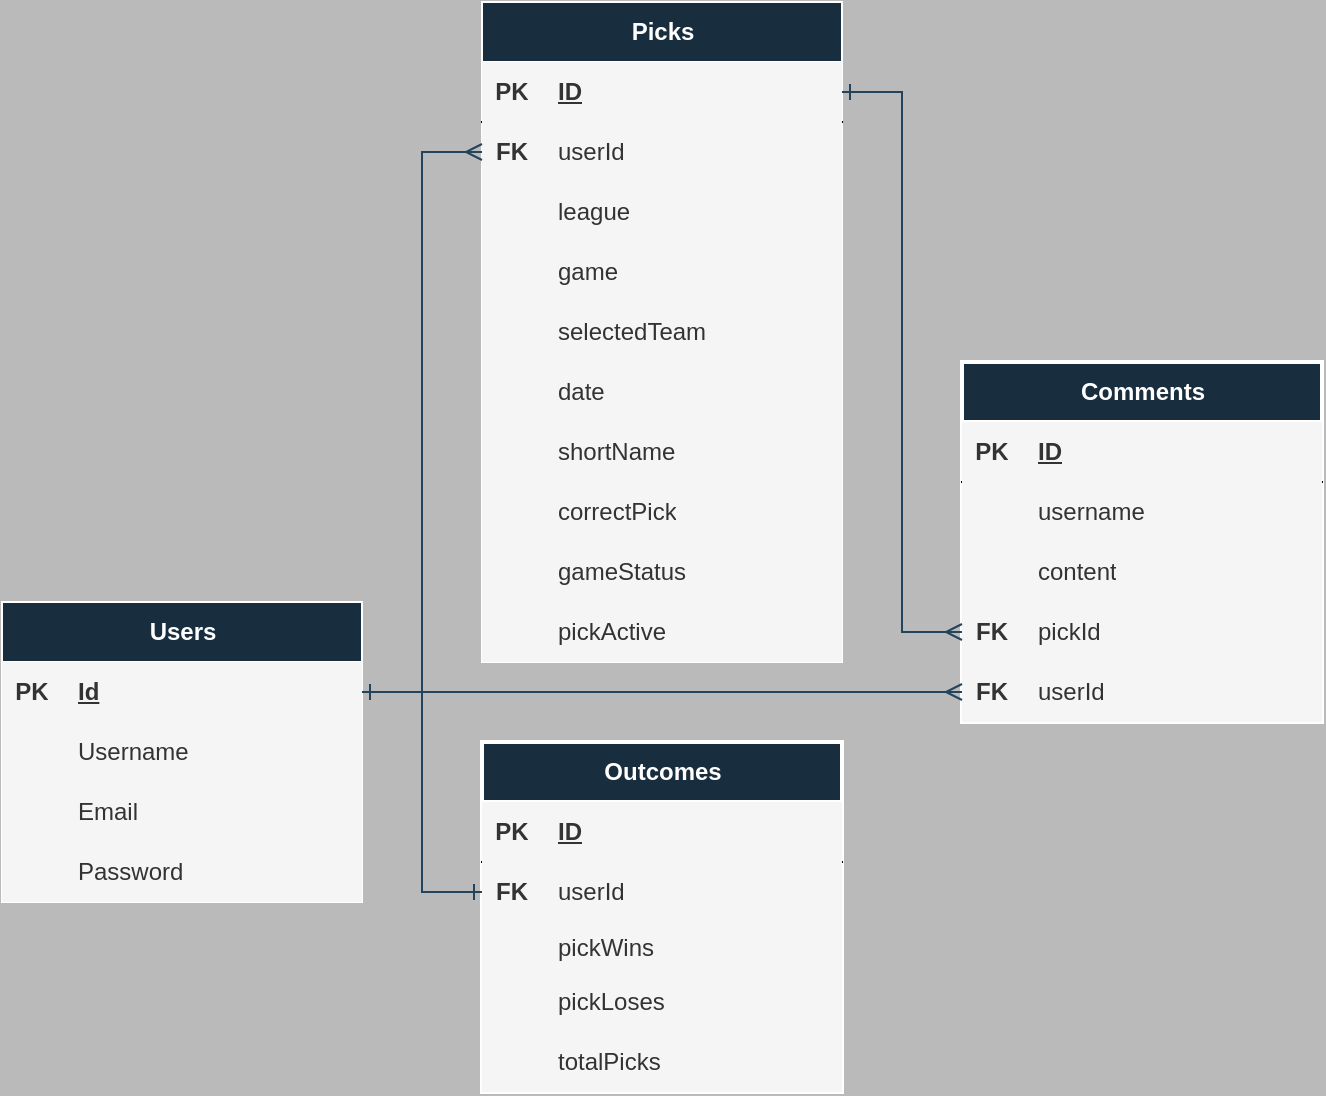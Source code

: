 <mxfile version="21.1.5" type="device">
  <diagram name="Page-1" id="5zmnHy9htUV47CeDedBq">
    <mxGraphModel dx="1434" dy="1790" grid="1" gridSize="10" guides="1" tooltips="1" connect="1" arrows="1" fold="1" page="1" pageScale="1" pageWidth="850" pageHeight="1100" background="#BABABA" math="0" shadow="0">
      <root>
        <mxCell id="0" />
        <mxCell id="1" parent="0" />
        <mxCell id="Q0mC-TJE_yLrYAnDkESN-1" value="Users" style="shape=table;startSize=30;container=1;collapsible=1;childLayout=tableLayout;fixedRows=1;rowLines=0;fontStyle=1;align=center;resizeLast=1;html=1;labelBackgroundColor=none;fillColor=#182E3E;strokeColor=#FFFFFF;fontColor=#FFFFFF;" parent="1" vertex="1">
          <mxGeometry x="40" y="220" width="180" height="150" as="geometry" />
        </mxCell>
        <mxCell id="Q0mC-TJE_yLrYAnDkESN-2" value="" style="shape=tableRow;horizontal=0;startSize=0;swimlaneHead=0;swimlaneBody=0;fillColor=none;collapsible=0;dropTarget=0;points=[[0,0.5],[1,0.5]];portConstraint=eastwest;top=0;left=0;right=0;bottom=1;labelBackgroundColor=none;strokeColor=#FFFFFF;fontColor=#FFFFFF;" parent="Q0mC-TJE_yLrYAnDkESN-1" vertex="1">
          <mxGeometry y="30" width="180" height="30" as="geometry" />
        </mxCell>
        <mxCell id="Q0mC-TJE_yLrYAnDkESN-3" value="PK" style="shape=partialRectangle;connectable=0;fillColor=#f5f5f5;top=0;left=0;bottom=0;right=0;fontStyle=1;overflow=hidden;whiteSpace=wrap;html=1;labelBackgroundColor=none;strokeColor=#666666;fontColor=#333333;" parent="Q0mC-TJE_yLrYAnDkESN-2" vertex="1">
          <mxGeometry width="30" height="30" as="geometry">
            <mxRectangle width="30" height="30" as="alternateBounds" />
          </mxGeometry>
        </mxCell>
        <mxCell id="Q0mC-TJE_yLrYAnDkESN-4" value="Id" style="shape=partialRectangle;connectable=0;fillColor=#f5f5f5;top=0;left=0;bottom=0;right=0;align=left;spacingLeft=6;fontStyle=5;overflow=hidden;whiteSpace=wrap;html=1;labelBackgroundColor=none;strokeColor=#666666;fontColor=#333333;" parent="Q0mC-TJE_yLrYAnDkESN-2" vertex="1">
          <mxGeometry x="30" width="150" height="30" as="geometry">
            <mxRectangle width="150" height="30" as="alternateBounds" />
          </mxGeometry>
        </mxCell>
        <mxCell id="Q0mC-TJE_yLrYAnDkESN-5" value="" style="shape=tableRow;horizontal=0;startSize=0;swimlaneHead=0;swimlaneBody=0;fillColor=none;collapsible=0;dropTarget=0;points=[[0,0.5],[1,0.5]];portConstraint=eastwest;top=0;left=0;right=0;bottom=0;labelBackgroundColor=none;strokeColor=#FFFFFF;fontColor=#FFFFFF;" parent="Q0mC-TJE_yLrYAnDkESN-1" vertex="1">
          <mxGeometry y="60" width="180" height="30" as="geometry" />
        </mxCell>
        <mxCell id="Q0mC-TJE_yLrYAnDkESN-6" value="" style="shape=partialRectangle;connectable=0;fillColor=#f5f5f5;top=0;left=0;bottom=0;right=0;editable=1;overflow=hidden;whiteSpace=wrap;html=1;labelBackgroundColor=none;strokeColor=#666666;fontColor=#333333;" parent="Q0mC-TJE_yLrYAnDkESN-5" vertex="1">
          <mxGeometry width="30" height="30" as="geometry">
            <mxRectangle width="30" height="30" as="alternateBounds" />
          </mxGeometry>
        </mxCell>
        <mxCell id="Q0mC-TJE_yLrYAnDkESN-7" value="Username" style="shape=partialRectangle;connectable=0;top=0;left=0;bottom=0;right=0;align=left;spacingLeft=6;overflow=hidden;whiteSpace=wrap;html=1;labelBackgroundColor=none;fillColor=#f5f5f5;fontColor=#333333;strokeColor=#666666;" parent="Q0mC-TJE_yLrYAnDkESN-5" vertex="1">
          <mxGeometry x="30" width="150" height="30" as="geometry">
            <mxRectangle width="150" height="30" as="alternateBounds" />
          </mxGeometry>
        </mxCell>
        <mxCell id="Q0mC-TJE_yLrYAnDkESN-8" value="" style="shape=tableRow;horizontal=0;startSize=0;swimlaneHead=0;swimlaneBody=0;fillColor=none;collapsible=0;dropTarget=0;points=[[0,0.5],[1,0.5]];portConstraint=eastwest;top=0;left=0;right=0;bottom=0;labelBackgroundColor=none;strokeColor=#FFFFFF;fontColor=#FFFFFF;" parent="Q0mC-TJE_yLrYAnDkESN-1" vertex="1">
          <mxGeometry y="90" width="180" height="30" as="geometry" />
        </mxCell>
        <mxCell id="Q0mC-TJE_yLrYAnDkESN-9" value="" style="shape=partialRectangle;connectable=0;fillColor=#f5f5f5;top=0;left=0;bottom=0;right=0;editable=1;overflow=hidden;whiteSpace=wrap;html=1;labelBackgroundColor=none;strokeColor=#666666;fontColor=#333333;" parent="Q0mC-TJE_yLrYAnDkESN-8" vertex="1">
          <mxGeometry width="30" height="30" as="geometry">
            <mxRectangle width="30" height="30" as="alternateBounds" />
          </mxGeometry>
        </mxCell>
        <mxCell id="Q0mC-TJE_yLrYAnDkESN-10" value="Email" style="shape=partialRectangle;connectable=0;fillColor=#f5f5f5;top=0;left=0;bottom=0;right=0;align=left;spacingLeft=6;overflow=hidden;whiteSpace=wrap;html=1;labelBackgroundColor=none;strokeColor=#666666;fontColor=#333333;" parent="Q0mC-TJE_yLrYAnDkESN-8" vertex="1">
          <mxGeometry x="30" width="150" height="30" as="geometry">
            <mxRectangle width="150" height="30" as="alternateBounds" />
          </mxGeometry>
        </mxCell>
        <mxCell id="Q0mC-TJE_yLrYAnDkESN-11" value="" style="shape=tableRow;horizontal=0;startSize=0;swimlaneHead=0;swimlaneBody=0;fillColor=none;collapsible=0;dropTarget=0;points=[[0,0.5],[1,0.5]];portConstraint=eastwest;top=0;left=0;right=0;bottom=0;labelBackgroundColor=none;strokeColor=#FFFFFF;fontColor=#FFFFFF;" parent="Q0mC-TJE_yLrYAnDkESN-1" vertex="1">
          <mxGeometry y="120" width="180" height="30" as="geometry" />
        </mxCell>
        <mxCell id="Q0mC-TJE_yLrYAnDkESN-12" value="" style="shape=partialRectangle;connectable=0;fillColor=#f5f5f5;top=0;left=0;bottom=0;right=0;editable=1;overflow=hidden;whiteSpace=wrap;html=1;labelBackgroundColor=none;strokeColor=#666666;fontColor=#333333;" parent="Q0mC-TJE_yLrYAnDkESN-11" vertex="1">
          <mxGeometry width="30" height="30" as="geometry">
            <mxRectangle width="30" height="30" as="alternateBounds" />
          </mxGeometry>
        </mxCell>
        <mxCell id="Q0mC-TJE_yLrYAnDkESN-13" value="Password" style="shape=partialRectangle;connectable=0;fillColor=#f5f5f5;top=0;left=0;bottom=0;right=0;align=left;spacingLeft=6;overflow=hidden;whiteSpace=wrap;html=1;labelBackgroundColor=none;strokeColor=#666666;fontColor=#333333;" parent="Q0mC-TJE_yLrYAnDkESN-11" vertex="1">
          <mxGeometry x="30" width="150" height="30" as="geometry">
            <mxRectangle width="150" height="30" as="alternateBounds" />
          </mxGeometry>
        </mxCell>
        <mxCell id="Q0mC-TJE_yLrYAnDkESN-34" value="Picks" style="shape=table;startSize=30;container=1;collapsible=1;childLayout=tableLayout;fixedRows=1;rowLines=0;fontStyle=1;align=center;resizeLast=1;html=1;fillColor=#182E3E;strokeColor=#FFFFFF;fontColor=#FFFFFF;labelBackgroundColor=none;" parent="1" vertex="1">
          <mxGeometry x="280" y="-80" width="180" height="330" as="geometry" />
        </mxCell>
        <mxCell id="Q0mC-TJE_yLrYAnDkESN-35" value="" style="shape=tableRow;horizontal=0;startSize=0;swimlaneHead=0;swimlaneBody=0;fillColor=none;collapsible=0;dropTarget=0;points=[[0,0.5],[1,0.5]];portConstraint=eastwest;top=0;left=0;right=0;bottom=1;" parent="Q0mC-TJE_yLrYAnDkESN-34" vertex="1">
          <mxGeometry y="30" width="180" height="30" as="geometry" />
        </mxCell>
        <mxCell id="Q0mC-TJE_yLrYAnDkESN-36" value="PK" style="shape=partialRectangle;connectable=0;fillColor=#f5f5f5;top=0;left=0;bottom=0;right=0;fontStyle=1;overflow=hidden;whiteSpace=wrap;html=1;fontColor=#333333;strokeColor=#666666;" parent="Q0mC-TJE_yLrYAnDkESN-35" vertex="1">
          <mxGeometry width="30" height="30" as="geometry">
            <mxRectangle width="30" height="30" as="alternateBounds" />
          </mxGeometry>
        </mxCell>
        <mxCell id="Q0mC-TJE_yLrYAnDkESN-37" value="ID" style="shape=partialRectangle;connectable=0;fillColor=#f5f5f5;top=0;left=0;bottom=0;right=0;align=left;spacingLeft=6;fontStyle=5;overflow=hidden;whiteSpace=wrap;html=1;fontColor=#333333;strokeColor=#666666;" parent="Q0mC-TJE_yLrYAnDkESN-35" vertex="1">
          <mxGeometry x="30" width="150" height="30" as="geometry">
            <mxRectangle width="150" height="30" as="alternateBounds" />
          </mxGeometry>
        </mxCell>
        <mxCell id="Q0mC-TJE_yLrYAnDkESN-127" style="shape=tableRow;horizontal=0;startSize=0;swimlaneHead=0;swimlaneBody=0;fillColor=none;collapsible=0;dropTarget=0;points=[[0,0.5],[1,0.5]];portConstraint=eastwest;top=0;left=0;right=0;bottom=0;" parent="Q0mC-TJE_yLrYAnDkESN-34" vertex="1">
          <mxGeometry y="60" width="180" height="30" as="geometry" />
        </mxCell>
        <mxCell id="Q0mC-TJE_yLrYAnDkESN-128" value="FK" style="shape=partialRectangle;connectable=0;fillColor=#f5f5f5;top=0;left=0;bottom=0;right=0;editable=1;overflow=hidden;whiteSpace=wrap;html=1;fontColor=#333333;strokeColor=#666666;fontStyle=1" parent="Q0mC-TJE_yLrYAnDkESN-127" vertex="1">
          <mxGeometry width="30" height="30" as="geometry">
            <mxRectangle width="30" height="30" as="alternateBounds" />
          </mxGeometry>
        </mxCell>
        <mxCell id="Q0mC-TJE_yLrYAnDkESN-129" value="userId" style="shape=partialRectangle;connectable=0;fillColor=#f5f5f5;top=0;left=0;bottom=0;right=0;align=left;spacingLeft=6;overflow=hidden;whiteSpace=wrap;html=1;fontColor=#333333;strokeColor=#666666;" parent="Q0mC-TJE_yLrYAnDkESN-127" vertex="1">
          <mxGeometry x="30" width="150" height="30" as="geometry">
            <mxRectangle width="150" height="30" as="alternateBounds" />
          </mxGeometry>
        </mxCell>
        <mxCell id="Q0mC-TJE_yLrYAnDkESN-38" style="shape=tableRow;horizontal=0;startSize=0;swimlaneHead=0;swimlaneBody=0;fillColor=none;collapsible=0;dropTarget=0;points=[[0,0.5],[1,0.5]];portConstraint=eastwest;top=0;left=0;right=0;bottom=0;" parent="Q0mC-TJE_yLrYAnDkESN-34" vertex="1">
          <mxGeometry y="90" width="180" height="30" as="geometry" />
        </mxCell>
        <mxCell id="Q0mC-TJE_yLrYAnDkESN-39" value="" style="shape=partialRectangle;connectable=0;fillColor=#f5f5f5;top=0;left=0;bottom=0;right=0;editable=1;overflow=hidden;whiteSpace=wrap;html=1;fontColor=#333333;strokeColor=#666666;" parent="Q0mC-TJE_yLrYAnDkESN-38" vertex="1">
          <mxGeometry width="30" height="30" as="geometry">
            <mxRectangle width="30" height="30" as="alternateBounds" />
          </mxGeometry>
        </mxCell>
        <mxCell id="Q0mC-TJE_yLrYAnDkESN-40" value="league" style="shape=partialRectangle;connectable=0;fillColor=#f5f5f5;top=0;left=0;bottom=0;right=0;align=left;spacingLeft=6;overflow=hidden;whiteSpace=wrap;html=1;fontColor=#333333;strokeColor=#666666;" parent="Q0mC-TJE_yLrYAnDkESN-38" vertex="1">
          <mxGeometry x="30" width="150" height="30" as="geometry">
            <mxRectangle width="150" height="30" as="alternateBounds" />
          </mxGeometry>
        </mxCell>
        <mxCell id="Q0mC-TJE_yLrYAnDkESN-41" value="" style="shape=tableRow;horizontal=0;startSize=0;swimlaneHead=0;swimlaneBody=0;fillColor=none;collapsible=0;dropTarget=0;points=[[0,0.5],[1,0.5]];portConstraint=eastwest;top=0;left=0;right=0;bottom=0;" parent="Q0mC-TJE_yLrYAnDkESN-34" vertex="1">
          <mxGeometry y="120" width="180" height="30" as="geometry" />
        </mxCell>
        <mxCell id="Q0mC-TJE_yLrYAnDkESN-42" value="" style="shape=partialRectangle;connectable=0;fillColor=#f5f5f5;top=0;left=0;bottom=0;right=0;editable=1;overflow=hidden;whiteSpace=wrap;html=1;fontColor=#333333;strokeColor=#666666;" parent="Q0mC-TJE_yLrYAnDkESN-41" vertex="1">
          <mxGeometry width="30" height="30" as="geometry">
            <mxRectangle width="30" height="30" as="alternateBounds" />
          </mxGeometry>
        </mxCell>
        <mxCell id="Q0mC-TJE_yLrYAnDkESN-43" value="game" style="shape=partialRectangle;connectable=0;fillColor=#f5f5f5;top=0;left=0;bottom=0;right=0;align=left;spacingLeft=6;overflow=hidden;whiteSpace=wrap;html=1;fontColor=#333333;strokeColor=#666666;" parent="Q0mC-TJE_yLrYAnDkESN-41" vertex="1">
          <mxGeometry x="30" width="150" height="30" as="geometry">
            <mxRectangle width="150" height="30" as="alternateBounds" />
          </mxGeometry>
        </mxCell>
        <mxCell id="Q0mC-TJE_yLrYAnDkESN-44" value="" style="shape=tableRow;horizontal=0;startSize=0;swimlaneHead=0;swimlaneBody=0;fillColor=none;collapsible=0;dropTarget=0;points=[[0,0.5],[1,0.5]];portConstraint=eastwest;top=0;left=0;right=0;bottom=0;" parent="Q0mC-TJE_yLrYAnDkESN-34" vertex="1">
          <mxGeometry y="150" width="180" height="30" as="geometry" />
        </mxCell>
        <mxCell id="Q0mC-TJE_yLrYAnDkESN-45" value="" style="shape=partialRectangle;connectable=0;fillColor=#f5f5f5;top=0;left=0;bottom=0;right=0;editable=1;overflow=hidden;whiteSpace=wrap;html=1;fontColor=#333333;strokeColor=#666666;fontStyle=1" parent="Q0mC-TJE_yLrYAnDkESN-44" vertex="1">
          <mxGeometry width="30" height="30" as="geometry">
            <mxRectangle width="30" height="30" as="alternateBounds" />
          </mxGeometry>
        </mxCell>
        <mxCell id="Q0mC-TJE_yLrYAnDkESN-46" value="selectedTeam" style="shape=partialRectangle;connectable=0;fillColor=#f5f5f5;top=0;left=0;bottom=0;right=0;align=left;spacingLeft=6;overflow=hidden;whiteSpace=wrap;html=1;fontColor=#333333;strokeColor=#666666;" parent="Q0mC-TJE_yLrYAnDkESN-44" vertex="1">
          <mxGeometry x="30" width="150" height="30" as="geometry">
            <mxRectangle width="150" height="30" as="alternateBounds" />
          </mxGeometry>
        </mxCell>
        <mxCell id="Q0mC-TJE_yLrYAnDkESN-47" value="" style="shape=tableRow;horizontal=0;startSize=0;swimlaneHead=0;swimlaneBody=0;fillColor=none;collapsible=0;dropTarget=0;points=[[0,0.5],[1,0.5]];portConstraint=eastwest;top=0;left=0;right=0;bottom=0;" parent="Q0mC-TJE_yLrYAnDkESN-34" vertex="1">
          <mxGeometry y="180" width="180" height="30" as="geometry" />
        </mxCell>
        <mxCell id="Q0mC-TJE_yLrYAnDkESN-48" value="" style="shape=partialRectangle;connectable=0;fillColor=#f5f5f5;top=0;left=0;bottom=0;right=0;editable=1;overflow=hidden;whiteSpace=wrap;html=1;fontColor=#333333;strokeColor=#666666;" parent="Q0mC-TJE_yLrYAnDkESN-47" vertex="1">
          <mxGeometry width="30" height="30" as="geometry">
            <mxRectangle width="30" height="30" as="alternateBounds" />
          </mxGeometry>
        </mxCell>
        <mxCell id="Q0mC-TJE_yLrYAnDkESN-49" value="date" style="shape=partialRectangle;connectable=0;fillColor=#f5f5f5;top=0;left=0;bottom=0;right=0;align=left;spacingLeft=6;overflow=hidden;whiteSpace=wrap;html=1;fontColor=#333333;strokeColor=#666666;" parent="Q0mC-TJE_yLrYAnDkESN-47" vertex="1">
          <mxGeometry x="30" width="150" height="30" as="geometry">
            <mxRectangle width="150" height="30" as="alternateBounds" />
          </mxGeometry>
        </mxCell>
        <mxCell id="Q0mC-TJE_yLrYAnDkESN-50" style="shape=tableRow;horizontal=0;startSize=0;swimlaneHead=0;swimlaneBody=0;fillColor=none;collapsible=0;dropTarget=0;points=[[0,0.5],[1,0.5]];portConstraint=eastwest;top=0;left=0;right=0;bottom=0;" parent="Q0mC-TJE_yLrYAnDkESN-34" vertex="1">
          <mxGeometry y="210" width="180" height="30" as="geometry" />
        </mxCell>
        <mxCell id="Q0mC-TJE_yLrYAnDkESN-51" style="shape=partialRectangle;connectable=0;fillColor=#f5f5f5;top=0;left=0;bottom=0;right=0;editable=1;overflow=hidden;whiteSpace=wrap;html=1;fontColor=#333333;strokeColor=#666666;" parent="Q0mC-TJE_yLrYAnDkESN-50" vertex="1">
          <mxGeometry width="30" height="30" as="geometry">
            <mxRectangle width="30" height="30" as="alternateBounds" />
          </mxGeometry>
        </mxCell>
        <mxCell id="Q0mC-TJE_yLrYAnDkESN-52" value="shortName" style="shape=partialRectangle;connectable=0;fillColor=#f5f5f5;top=0;left=0;bottom=0;right=0;align=left;spacingLeft=6;overflow=hidden;whiteSpace=wrap;html=1;fontColor=#333333;strokeColor=#666666;" parent="Q0mC-TJE_yLrYAnDkESN-50" vertex="1">
          <mxGeometry x="30" width="150" height="30" as="geometry">
            <mxRectangle width="150" height="30" as="alternateBounds" />
          </mxGeometry>
        </mxCell>
        <mxCell id="Q0mC-TJE_yLrYAnDkESN-53" style="shape=tableRow;horizontal=0;startSize=0;swimlaneHead=0;swimlaneBody=0;fillColor=none;collapsible=0;dropTarget=0;points=[[0,0.5],[1,0.5]];portConstraint=eastwest;top=0;left=0;right=0;bottom=0;" parent="Q0mC-TJE_yLrYAnDkESN-34" vertex="1">
          <mxGeometry y="240" width="180" height="30" as="geometry" />
        </mxCell>
        <mxCell id="Q0mC-TJE_yLrYAnDkESN-54" style="shape=partialRectangle;connectable=0;fillColor=#f5f5f5;top=0;left=0;bottom=0;right=0;editable=1;overflow=hidden;whiteSpace=wrap;html=1;fontColor=#333333;strokeColor=#666666;" parent="Q0mC-TJE_yLrYAnDkESN-53" vertex="1">
          <mxGeometry width="30" height="30" as="geometry">
            <mxRectangle width="30" height="30" as="alternateBounds" />
          </mxGeometry>
        </mxCell>
        <mxCell id="Q0mC-TJE_yLrYAnDkESN-55" value="correctPick" style="shape=partialRectangle;connectable=0;fillColor=#f5f5f5;top=0;left=0;bottom=0;right=0;align=left;spacingLeft=6;overflow=hidden;whiteSpace=wrap;html=1;fontColor=#333333;strokeColor=#666666;" parent="Q0mC-TJE_yLrYAnDkESN-53" vertex="1">
          <mxGeometry x="30" width="150" height="30" as="geometry">
            <mxRectangle width="150" height="30" as="alternateBounds" />
          </mxGeometry>
        </mxCell>
        <mxCell id="Q0mC-TJE_yLrYAnDkESN-124" style="shape=tableRow;horizontal=0;startSize=0;swimlaneHead=0;swimlaneBody=0;fillColor=none;collapsible=0;dropTarget=0;points=[[0,0.5],[1,0.5]];portConstraint=eastwest;top=0;left=0;right=0;bottom=0;" parent="Q0mC-TJE_yLrYAnDkESN-34" vertex="1">
          <mxGeometry y="270" width="180" height="30" as="geometry" />
        </mxCell>
        <mxCell id="Q0mC-TJE_yLrYAnDkESN-125" style="shape=partialRectangle;connectable=0;fillColor=#f5f5f5;top=0;left=0;bottom=0;right=0;editable=1;overflow=hidden;whiteSpace=wrap;html=1;fontColor=#333333;strokeColor=#666666;" parent="Q0mC-TJE_yLrYAnDkESN-124" vertex="1">
          <mxGeometry width="30" height="30" as="geometry">
            <mxRectangle width="30" height="30" as="alternateBounds" />
          </mxGeometry>
        </mxCell>
        <mxCell id="Q0mC-TJE_yLrYAnDkESN-126" value="gameStatus" style="shape=partialRectangle;connectable=0;fillColor=#f5f5f5;top=0;left=0;bottom=0;right=0;align=left;spacingLeft=6;overflow=hidden;whiteSpace=wrap;html=1;fontColor=#333333;strokeColor=#666666;" parent="Q0mC-TJE_yLrYAnDkESN-124" vertex="1">
          <mxGeometry x="30" width="150" height="30" as="geometry">
            <mxRectangle width="150" height="30" as="alternateBounds" />
          </mxGeometry>
        </mxCell>
        <mxCell id="Q74ILnGqQ2hHgzQEXDSn-1" style="shape=tableRow;horizontal=0;startSize=0;swimlaneHead=0;swimlaneBody=0;fillColor=none;collapsible=0;dropTarget=0;points=[[0,0.5],[1,0.5]];portConstraint=eastwest;top=0;left=0;right=0;bottom=0;" vertex="1" parent="Q0mC-TJE_yLrYAnDkESN-34">
          <mxGeometry y="300" width="180" height="30" as="geometry" />
        </mxCell>
        <mxCell id="Q74ILnGqQ2hHgzQEXDSn-2" style="shape=partialRectangle;connectable=0;fillColor=#f5f5f5;top=0;left=0;bottom=0;right=0;editable=1;overflow=hidden;whiteSpace=wrap;html=1;fontColor=#333333;strokeColor=#666666;" vertex="1" parent="Q74ILnGqQ2hHgzQEXDSn-1">
          <mxGeometry width="30" height="30" as="geometry">
            <mxRectangle width="30" height="30" as="alternateBounds" />
          </mxGeometry>
        </mxCell>
        <mxCell id="Q74ILnGqQ2hHgzQEXDSn-3" value="pickActive" style="shape=partialRectangle;connectable=0;fillColor=#f5f5f5;top=0;left=0;bottom=0;right=0;align=left;spacingLeft=6;overflow=hidden;whiteSpace=wrap;html=1;fontColor=#333333;strokeColor=#666666;" vertex="1" parent="Q74ILnGqQ2hHgzQEXDSn-1">
          <mxGeometry x="30" width="150" height="30" as="geometry">
            <mxRectangle width="150" height="30" as="alternateBounds" />
          </mxGeometry>
        </mxCell>
        <mxCell id="Q0mC-TJE_yLrYAnDkESN-59" value="" style="edgeStyle=entityRelationEdgeStyle;fontSize=12;html=1;endArrow=ERmany;rounded=0;strokeColor=#23445D;exitX=1;exitY=0.5;exitDx=0;exitDy=0;entryX=0;entryY=0.5;entryDx=0;entryDy=0;startArrow=ERone;startFill=0;endFill=0;" parent="1" source="Q0mC-TJE_yLrYAnDkESN-2" target="Q0mC-TJE_yLrYAnDkESN-127" edge="1">
          <mxGeometry width="100" height="100" relative="1" as="geometry">
            <mxPoint x="370" y="400" as="sourcePoint" />
            <mxPoint x="470" y="300" as="targetPoint" />
          </mxGeometry>
        </mxCell>
        <mxCell id="Q0mC-TJE_yLrYAnDkESN-62" value="Outcomes" style="shape=table;startSize=30;container=1;collapsible=1;childLayout=tableLayout;fixedRows=1;rowLines=0;fontStyle=1;align=center;resizeLast=1;html=1;fillColor=#182E3E;strokeColor=#FFFFFF;strokeWidth=2;fontColor=#FFFFFF;labelBackgroundColor=none;" parent="1" vertex="1">
          <mxGeometry x="280" y="290" width="180" height="175" as="geometry" />
        </mxCell>
        <mxCell id="Q0mC-TJE_yLrYAnDkESN-63" value="" style="shape=tableRow;horizontal=0;startSize=0;swimlaneHead=0;swimlaneBody=0;fillColor=none;collapsible=0;dropTarget=0;points=[[0,0.5],[1,0.5]];portConstraint=eastwest;top=0;left=0;right=0;bottom=1;" parent="Q0mC-TJE_yLrYAnDkESN-62" vertex="1">
          <mxGeometry y="30" width="180" height="30" as="geometry" />
        </mxCell>
        <mxCell id="Q0mC-TJE_yLrYAnDkESN-64" value="PK" style="shape=partialRectangle;connectable=0;fillColor=#f5f5f5;top=0;left=0;bottom=0;right=0;fontStyle=1;overflow=hidden;whiteSpace=wrap;html=1;fontColor=#333333;strokeColor=#666666;" parent="Q0mC-TJE_yLrYAnDkESN-63" vertex="1">
          <mxGeometry width="30" height="30" as="geometry">
            <mxRectangle width="30" height="30" as="alternateBounds" />
          </mxGeometry>
        </mxCell>
        <mxCell id="Q0mC-TJE_yLrYAnDkESN-65" value="ID" style="shape=partialRectangle;connectable=0;fillColor=#f5f5f5;top=0;left=0;bottom=0;right=0;align=left;spacingLeft=6;fontStyle=5;overflow=hidden;whiteSpace=wrap;html=1;fontColor=#333333;strokeColor=#666666;" parent="Q0mC-TJE_yLrYAnDkESN-63" vertex="1">
          <mxGeometry x="30" width="150" height="30" as="geometry">
            <mxRectangle width="150" height="30" as="alternateBounds" />
          </mxGeometry>
        </mxCell>
        <mxCell id="Q0mC-TJE_yLrYAnDkESN-66" value="" style="shape=tableRow;horizontal=0;startSize=0;swimlaneHead=0;swimlaneBody=0;fillColor=none;collapsible=0;dropTarget=0;points=[[0,0.5],[1,0.5]];portConstraint=eastwest;top=0;left=0;right=0;bottom=0;" parent="Q0mC-TJE_yLrYAnDkESN-62" vertex="1">
          <mxGeometry y="60" width="180" height="30" as="geometry" />
        </mxCell>
        <mxCell id="Q0mC-TJE_yLrYAnDkESN-67" value="FK" style="shape=partialRectangle;connectable=0;fillColor=#f5f5f5;top=0;left=0;bottom=0;right=0;editable=1;overflow=hidden;whiteSpace=wrap;html=1;fontColor=#333333;strokeColor=#666666;fontStyle=1" parent="Q0mC-TJE_yLrYAnDkESN-66" vertex="1">
          <mxGeometry width="30" height="30" as="geometry">
            <mxRectangle width="30" height="30" as="alternateBounds" />
          </mxGeometry>
        </mxCell>
        <mxCell id="Q0mC-TJE_yLrYAnDkESN-68" value="userId" style="shape=partialRectangle;connectable=0;fillColor=#f5f5f5;top=0;left=0;bottom=0;right=0;align=left;spacingLeft=6;overflow=hidden;whiteSpace=wrap;html=1;fontColor=#333333;strokeColor=#666666;" parent="Q0mC-TJE_yLrYAnDkESN-66" vertex="1">
          <mxGeometry x="30" width="150" height="30" as="geometry">
            <mxRectangle width="150" height="30" as="alternateBounds" />
          </mxGeometry>
        </mxCell>
        <mxCell id="Q0mC-TJE_yLrYAnDkESN-69" style="shape=tableRow;horizontal=0;startSize=0;swimlaneHead=0;swimlaneBody=0;fillColor=none;collapsible=0;dropTarget=0;points=[[0,0.5],[1,0.5]];portConstraint=eastwest;top=0;left=0;right=0;bottom=0;" parent="Q0mC-TJE_yLrYAnDkESN-62" vertex="1">
          <mxGeometry y="90" width="180" height="25" as="geometry" />
        </mxCell>
        <mxCell id="Q0mC-TJE_yLrYAnDkESN-70" style="shape=partialRectangle;connectable=0;fillColor=#f5f5f5;top=0;left=0;bottom=0;right=0;editable=1;overflow=hidden;whiteSpace=wrap;html=1;fontColor=#333333;strokeColor=#666666;" parent="Q0mC-TJE_yLrYAnDkESN-69" vertex="1">
          <mxGeometry width="30" height="25" as="geometry">
            <mxRectangle width="30" height="25" as="alternateBounds" />
          </mxGeometry>
        </mxCell>
        <mxCell id="Q0mC-TJE_yLrYAnDkESN-71" value="pickWins" style="shape=partialRectangle;connectable=0;fillColor=#f5f5f5;top=0;left=0;bottom=0;right=0;align=left;spacingLeft=6;overflow=hidden;whiteSpace=wrap;html=1;fontColor=#333333;strokeColor=#666666;" parent="Q0mC-TJE_yLrYAnDkESN-69" vertex="1">
          <mxGeometry x="30" width="150" height="25" as="geometry">
            <mxRectangle width="150" height="25" as="alternateBounds" />
          </mxGeometry>
        </mxCell>
        <mxCell id="Q0mC-TJE_yLrYAnDkESN-72" style="shape=tableRow;horizontal=0;startSize=0;swimlaneHead=0;swimlaneBody=0;fillColor=none;collapsible=0;dropTarget=0;points=[[0,0.5],[1,0.5]];portConstraint=eastwest;top=0;left=0;right=0;bottom=0;" parent="Q0mC-TJE_yLrYAnDkESN-62" vertex="1">
          <mxGeometry y="115" width="180" height="30" as="geometry" />
        </mxCell>
        <mxCell id="Q0mC-TJE_yLrYAnDkESN-73" style="shape=partialRectangle;connectable=0;fillColor=#f5f5f5;top=0;left=0;bottom=0;right=0;editable=1;overflow=hidden;whiteSpace=wrap;html=1;fontColor=#333333;strokeColor=#666666;" parent="Q0mC-TJE_yLrYAnDkESN-72" vertex="1">
          <mxGeometry width="30" height="30" as="geometry">
            <mxRectangle width="30" height="30" as="alternateBounds" />
          </mxGeometry>
        </mxCell>
        <mxCell id="Q0mC-TJE_yLrYAnDkESN-74" value="pickLoses" style="shape=partialRectangle;connectable=0;fillColor=#f5f5f5;top=0;left=0;bottom=0;right=0;align=left;spacingLeft=6;overflow=hidden;whiteSpace=wrap;html=1;fontColor=#333333;strokeColor=#666666;" parent="Q0mC-TJE_yLrYAnDkESN-72" vertex="1">
          <mxGeometry x="30" width="150" height="30" as="geometry">
            <mxRectangle width="150" height="30" as="alternateBounds" />
          </mxGeometry>
        </mxCell>
        <mxCell id="Q0mC-TJE_yLrYAnDkESN-75" style="shape=tableRow;horizontal=0;startSize=0;swimlaneHead=0;swimlaneBody=0;fillColor=none;collapsible=0;dropTarget=0;points=[[0,0.5],[1,0.5]];portConstraint=eastwest;top=0;left=0;right=0;bottom=0;" parent="Q0mC-TJE_yLrYAnDkESN-62" vertex="1">
          <mxGeometry y="145" width="180" height="30" as="geometry" />
        </mxCell>
        <mxCell id="Q0mC-TJE_yLrYAnDkESN-76" style="shape=partialRectangle;connectable=0;fillColor=#f5f5f5;top=0;left=0;bottom=0;right=0;editable=1;overflow=hidden;whiteSpace=wrap;html=1;fontColor=#333333;strokeColor=#666666;" parent="Q0mC-TJE_yLrYAnDkESN-75" vertex="1">
          <mxGeometry width="30" height="30" as="geometry">
            <mxRectangle width="30" height="30" as="alternateBounds" />
          </mxGeometry>
        </mxCell>
        <mxCell id="Q0mC-TJE_yLrYAnDkESN-77" value="totalPicks" style="shape=partialRectangle;connectable=0;fillColor=#f5f5f5;top=0;left=0;bottom=0;right=0;align=left;spacingLeft=6;overflow=hidden;whiteSpace=wrap;html=1;fontColor=#333333;strokeColor=#666666;" parent="Q0mC-TJE_yLrYAnDkESN-75" vertex="1">
          <mxGeometry x="30" width="150" height="30" as="geometry">
            <mxRectangle width="150" height="30" as="alternateBounds" />
          </mxGeometry>
        </mxCell>
        <mxCell id="Q0mC-TJE_yLrYAnDkESN-80" value="" style="edgeStyle=entityRelationEdgeStyle;fontSize=12;html=1;endArrow=ERone;rounded=0;strokeColor=#23445D;startArrow=ERone;startFill=0;endFill=0;exitX=1;exitY=0.5;exitDx=0;exitDy=0;entryX=0;entryY=0.5;entryDx=0;entryDy=0;" parent="1" source="Q0mC-TJE_yLrYAnDkESN-2" target="Q0mC-TJE_yLrYAnDkESN-66" edge="1">
          <mxGeometry width="100" height="100" relative="1" as="geometry">
            <mxPoint x="440" y="410" as="sourcePoint" />
            <mxPoint x="520" y="320" as="targetPoint" />
          </mxGeometry>
        </mxCell>
        <mxCell id="Q0mC-TJE_yLrYAnDkESN-97" value="Comments" style="shape=table;startSize=30;container=1;collapsible=1;childLayout=tableLayout;fixedRows=1;rowLines=0;fontStyle=1;align=center;resizeLast=1;html=1;fillColor=#182E3E;strokeColor=#FFFFFF;strokeWidth=2;fontColor=#FFFFFF;labelBackgroundColor=none;" parent="1" vertex="1">
          <mxGeometry x="520" y="100" width="180" height="180" as="geometry" />
        </mxCell>
        <mxCell id="Q0mC-TJE_yLrYAnDkESN-98" value="" style="shape=tableRow;horizontal=0;startSize=0;swimlaneHead=0;swimlaneBody=0;fillColor=none;collapsible=0;dropTarget=0;points=[[0,0.5],[1,0.5]];portConstraint=eastwest;top=0;left=0;right=0;bottom=1;" parent="Q0mC-TJE_yLrYAnDkESN-97" vertex="1">
          <mxGeometry y="30" width="180" height="30" as="geometry" />
        </mxCell>
        <mxCell id="Q0mC-TJE_yLrYAnDkESN-99" value="PK" style="shape=partialRectangle;connectable=0;fillColor=#f5f5f5;top=0;left=0;bottom=0;right=0;fontStyle=1;overflow=hidden;whiteSpace=wrap;html=1;fontColor=#333333;strokeColor=#666666;" parent="Q0mC-TJE_yLrYAnDkESN-98" vertex="1">
          <mxGeometry width="30" height="30" as="geometry">
            <mxRectangle width="30" height="30" as="alternateBounds" />
          </mxGeometry>
        </mxCell>
        <mxCell id="Q0mC-TJE_yLrYAnDkESN-100" value="ID" style="shape=partialRectangle;connectable=0;fillColor=#f5f5f5;top=0;left=0;bottom=0;right=0;align=left;spacingLeft=6;fontStyle=5;overflow=hidden;whiteSpace=wrap;html=1;fontColor=#333333;strokeColor=#666666;" parent="Q0mC-TJE_yLrYAnDkESN-98" vertex="1">
          <mxGeometry x="30" width="150" height="30" as="geometry">
            <mxRectangle width="150" height="30" as="alternateBounds" />
          </mxGeometry>
        </mxCell>
        <mxCell id="Q0mC-TJE_yLrYAnDkESN-101" value="" style="shape=tableRow;horizontal=0;startSize=0;swimlaneHead=0;swimlaneBody=0;fillColor=none;collapsible=0;dropTarget=0;points=[[0,0.5],[1,0.5]];portConstraint=eastwest;top=0;left=0;right=0;bottom=0;" parent="Q0mC-TJE_yLrYAnDkESN-97" vertex="1">
          <mxGeometry y="60" width="180" height="30" as="geometry" />
        </mxCell>
        <mxCell id="Q0mC-TJE_yLrYAnDkESN-102" value="" style="shape=partialRectangle;connectable=0;fillColor=#f5f5f5;top=0;left=0;bottom=0;right=0;editable=1;overflow=hidden;whiteSpace=wrap;html=1;fontColor=#333333;strokeColor=#666666;" parent="Q0mC-TJE_yLrYAnDkESN-101" vertex="1">
          <mxGeometry width="30" height="30" as="geometry">
            <mxRectangle width="30" height="30" as="alternateBounds" />
          </mxGeometry>
        </mxCell>
        <mxCell id="Q0mC-TJE_yLrYAnDkESN-103" value="username" style="shape=partialRectangle;connectable=0;fillColor=#f5f5f5;top=0;left=0;bottom=0;right=0;align=left;spacingLeft=6;overflow=hidden;whiteSpace=wrap;html=1;fontColor=#333333;strokeColor=#666666;" parent="Q0mC-TJE_yLrYAnDkESN-101" vertex="1">
          <mxGeometry x="30" width="150" height="30" as="geometry">
            <mxRectangle width="150" height="30" as="alternateBounds" />
          </mxGeometry>
        </mxCell>
        <mxCell id="Q0mC-TJE_yLrYAnDkESN-104" style="shape=tableRow;horizontal=0;startSize=0;swimlaneHead=0;swimlaneBody=0;fillColor=none;collapsible=0;dropTarget=0;points=[[0,0.5],[1,0.5]];portConstraint=eastwest;top=0;left=0;right=0;bottom=0;" parent="Q0mC-TJE_yLrYAnDkESN-97" vertex="1">
          <mxGeometry y="90" width="180" height="30" as="geometry" />
        </mxCell>
        <mxCell id="Q0mC-TJE_yLrYAnDkESN-105" style="shape=partialRectangle;connectable=0;fillColor=#f5f5f5;top=0;left=0;bottom=0;right=0;editable=1;overflow=hidden;whiteSpace=wrap;html=1;fontColor=#333333;strokeColor=#666666;" parent="Q0mC-TJE_yLrYAnDkESN-104" vertex="1">
          <mxGeometry width="30" height="30" as="geometry">
            <mxRectangle width="30" height="30" as="alternateBounds" />
          </mxGeometry>
        </mxCell>
        <mxCell id="Q0mC-TJE_yLrYAnDkESN-106" value="content" style="shape=partialRectangle;connectable=0;fillColor=#f5f5f5;top=0;left=0;bottom=0;right=0;align=left;spacingLeft=6;overflow=hidden;whiteSpace=wrap;html=1;fontColor=#333333;strokeColor=#666666;" parent="Q0mC-TJE_yLrYAnDkESN-104" vertex="1">
          <mxGeometry x="30" width="150" height="30" as="geometry">
            <mxRectangle width="150" height="30" as="alternateBounds" />
          </mxGeometry>
        </mxCell>
        <mxCell id="Q0mC-TJE_yLrYAnDkESN-107" style="shape=tableRow;horizontal=0;startSize=0;swimlaneHead=0;swimlaneBody=0;fillColor=none;collapsible=0;dropTarget=0;points=[[0,0.5],[1,0.5]];portConstraint=eastwest;top=0;left=0;right=0;bottom=0;" parent="Q0mC-TJE_yLrYAnDkESN-97" vertex="1">
          <mxGeometry y="120" width="180" height="30" as="geometry" />
        </mxCell>
        <mxCell id="Q0mC-TJE_yLrYAnDkESN-108" value="FK" style="shape=partialRectangle;connectable=0;fillColor=#f5f5f5;top=0;left=0;bottom=0;right=0;editable=1;overflow=hidden;whiteSpace=wrap;html=1;fontColor=#333333;strokeColor=#666666;fontStyle=1" parent="Q0mC-TJE_yLrYAnDkESN-107" vertex="1">
          <mxGeometry width="30" height="30" as="geometry">
            <mxRectangle width="30" height="30" as="alternateBounds" />
          </mxGeometry>
        </mxCell>
        <mxCell id="Q0mC-TJE_yLrYAnDkESN-109" value="pickId" style="shape=partialRectangle;connectable=0;fillColor=#f5f5f5;top=0;left=0;bottom=0;right=0;align=left;spacingLeft=6;overflow=hidden;whiteSpace=wrap;html=1;fontColor=#333333;strokeColor=#666666;" parent="Q0mC-TJE_yLrYAnDkESN-107" vertex="1">
          <mxGeometry x="30" width="150" height="30" as="geometry">
            <mxRectangle width="150" height="30" as="alternateBounds" />
          </mxGeometry>
        </mxCell>
        <mxCell id="Q0mC-TJE_yLrYAnDkESN-110" style="shape=tableRow;horizontal=0;startSize=0;swimlaneHead=0;swimlaneBody=0;fillColor=none;collapsible=0;dropTarget=0;points=[[0,0.5],[1,0.5]];portConstraint=eastwest;top=0;left=0;right=0;bottom=0;" parent="Q0mC-TJE_yLrYAnDkESN-97" vertex="1">
          <mxGeometry y="150" width="180" height="30" as="geometry" />
        </mxCell>
        <mxCell id="Q0mC-TJE_yLrYAnDkESN-111" value="FK" style="shape=partialRectangle;connectable=0;fillColor=#f5f5f5;top=0;left=0;bottom=0;right=0;editable=1;overflow=hidden;whiteSpace=wrap;html=1;fontColor=#333333;strokeColor=#666666;fontStyle=1" parent="Q0mC-TJE_yLrYAnDkESN-110" vertex="1">
          <mxGeometry width="30" height="30" as="geometry">
            <mxRectangle width="30" height="30" as="alternateBounds" />
          </mxGeometry>
        </mxCell>
        <mxCell id="Q0mC-TJE_yLrYAnDkESN-112" value="userId" style="shape=partialRectangle;connectable=0;fillColor=#f5f5f5;top=0;left=0;bottom=0;right=0;align=left;spacingLeft=6;overflow=hidden;whiteSpace=wrap;html=1;fontColor=#333333;strokeColor=#666666;" parent="Q0mC-TJE_yLrYAnDkESN-110" vertex="1">
          <mxGeometry x="30" width="150" height="30" as="geometry">
            <mxRectangle width="150" height="30" as="alternateBounds" />
          </mxGeometry>
        </mxCell>
        <mxCell id="Q0mC-TJE_yLrYAnDkESN-122" value="" style="edgeStyle=entityRelationEdgeStyle;fontSize=12;html=1;endArrow=ERmany;rounded=0;strokeColor=#23445D;exitX=1;exitY=0.5;exitDx=0;exitDy=0;startArrow=ERone;startFill=0;endFill=0;entryX=0;entryY=0.5;entryDx=0;entryDy=0;" parent="1" source="Q0mC-TJE_yLrYAnDkESN-2" target="Q0mC-TJE_yLrYAnDkESN-110" edge="1">
          <mxGeometry width="100" height="100" relative="1" as="geometry">
            <mxPoint x="230" y="275" as="sourcePoint" />
            <mxPoint x="500" y="290" as="targetPoint" />
          </mxGeometry>
        </mxCell>
        <mxCell id="Q0mC-TJE_yLrYAnDkESN-123" value="" style="edgeStyle=entityRelationEdgeStyle;fontSize=12;html=1;endArrow=ERmany;rounded=0;strokeColor=#23445D;exitX=1;exitY=0.5;exitDx=0;exitDy=0;startArrow=ERone;startFill=0;endFill=0;entryX=0;entryY=0.75;entryDx=0;entryDy=0;" parent="1" source="Q0mC-TJE_yLrYAnDkESN-35" target="Q0mC-TJE_yLrYAnDkESN-97" edge="1">
          <mxGeometry width="100" height="100" relative="1" as="geometry">
            <mxPoint x="500" y="50" as="sourcePoint" />
            <mxPoint x="800" y="155" as="targetPoint" />
          </mxGeometry>
        </mxCell>
      </root>
    </mxGraphModel>
  </diagram>
</mxfile>
